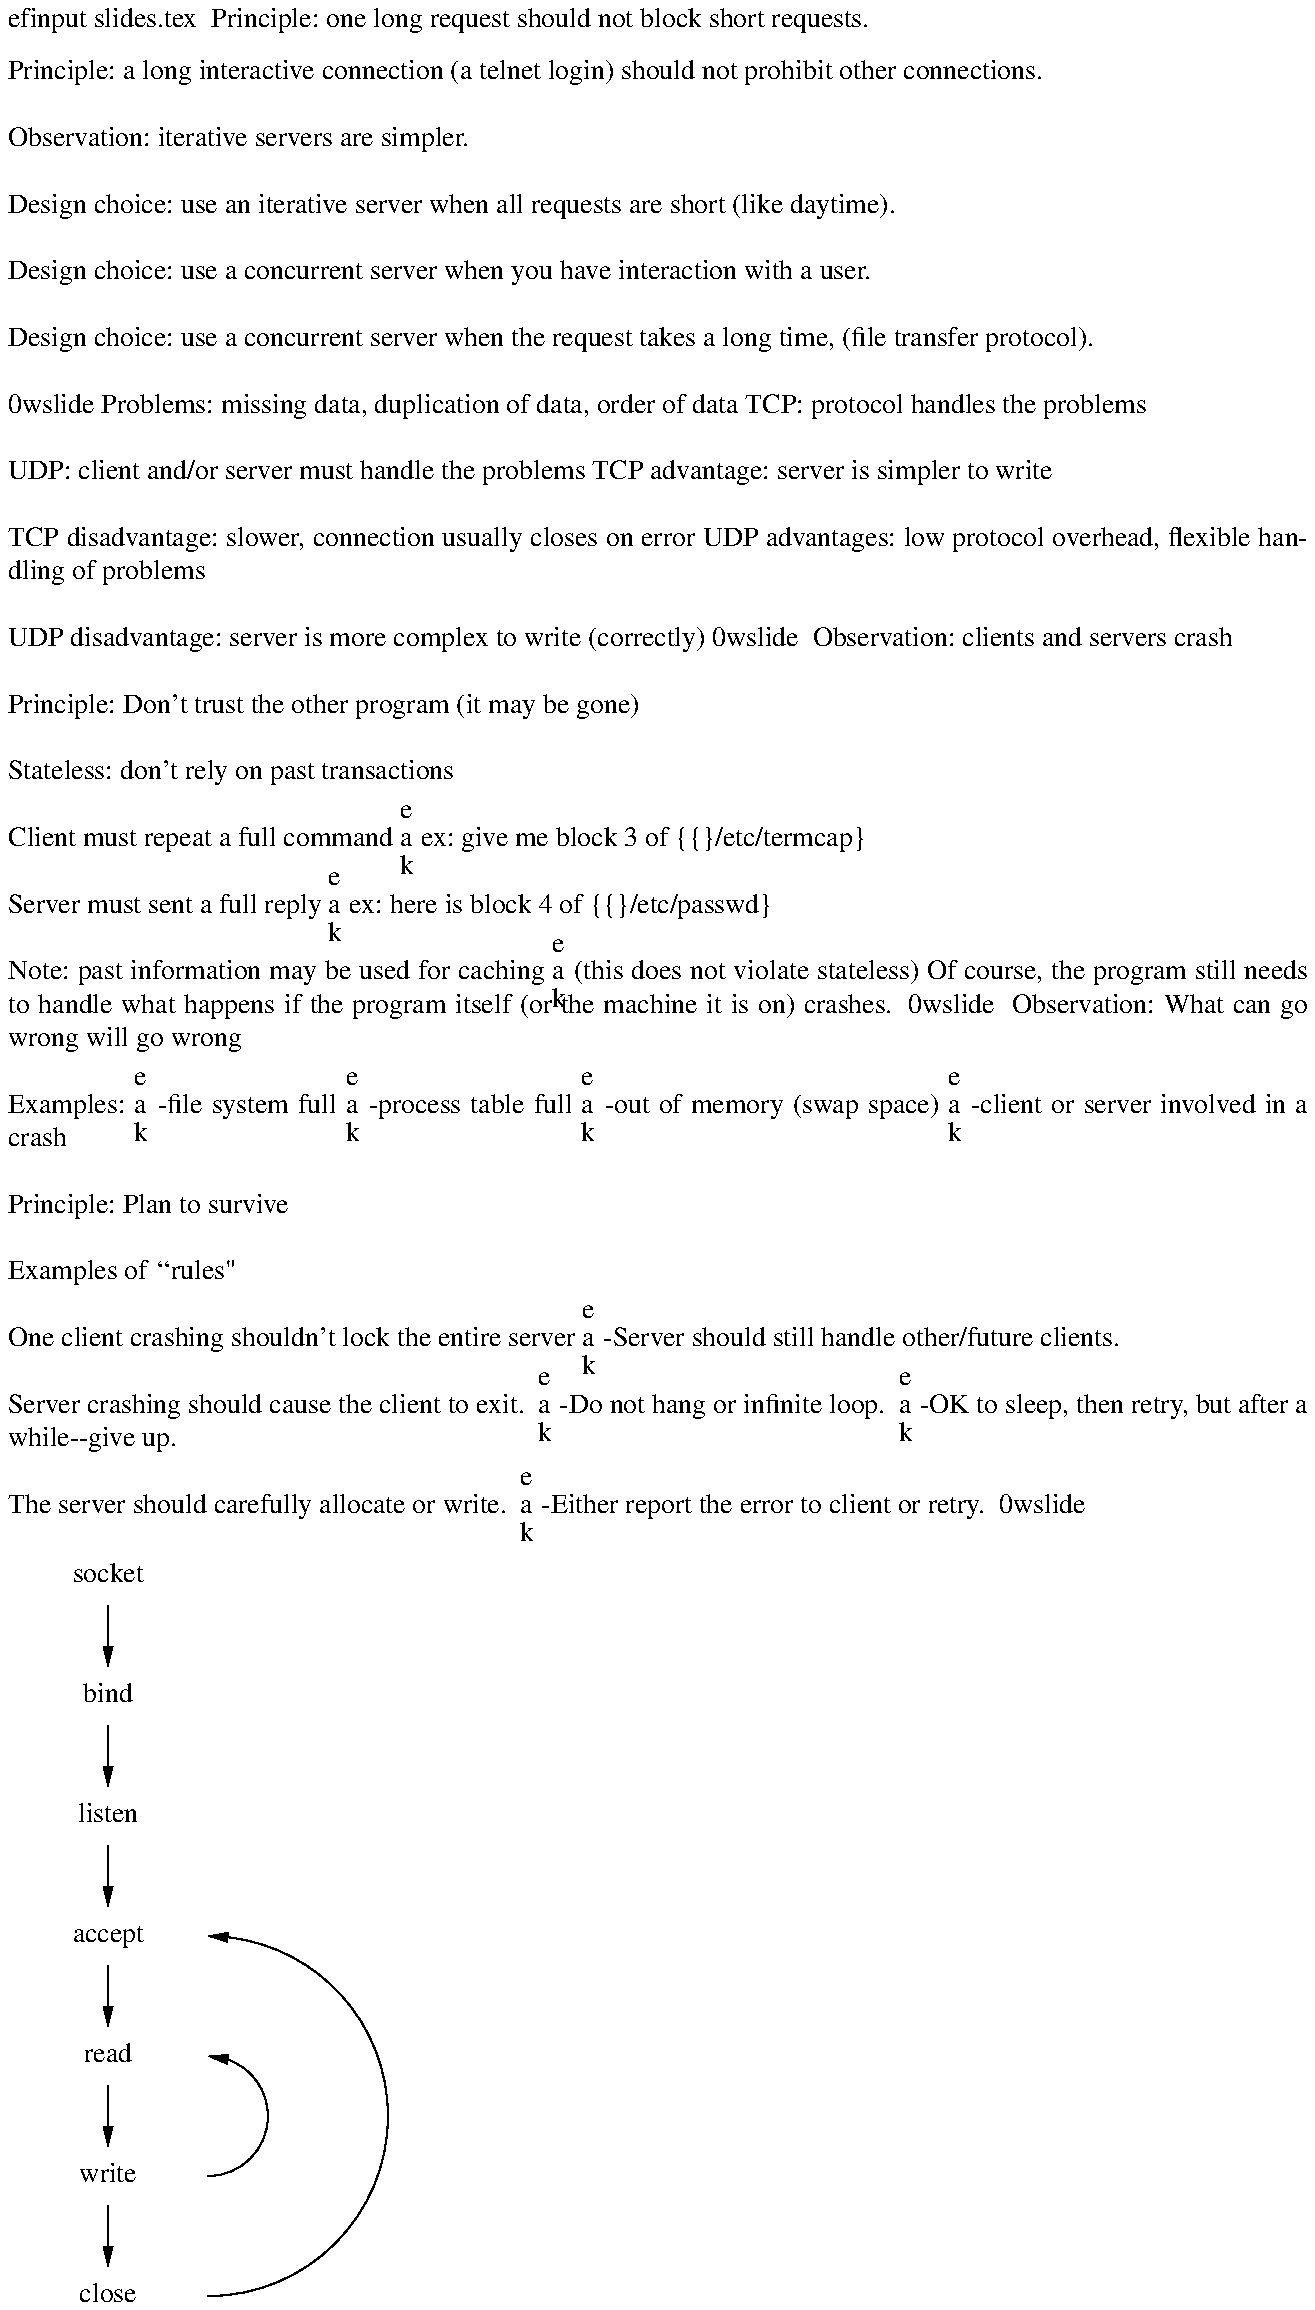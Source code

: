 \def\chapternumber{Chapter 8 --- Server Software Issues -- 4 June 2003}
\input slides.tex
\centerline{\bbf Chapter 8}
\centerline{Server Software Issues}

\centerline{\bbf Iterative vs. Concurrent}
\vt
Principle: one long request should not block short requests.

Principle: a long interactive connection (a telnet login) should not prohibit
other connections.

Observation: iterative servers are simpler.

Design choice: use an iterative server when all requests are
short (like daytime).

Design choice: use a concurrent server when you have interaction with a user.

Design choice: use a concurrent server when the request takes a long time,
(file transfer protocol).

\newslide
\centerline{\bbf Conection-Oriented vs. Connectionless}
\vt
Problems: missing data, duplication of data, order of data
\vt
TCP: protocol handles the problems

UDP: client and/or server must handle the problems
\vt
TCP advantage: server is simpler to write

TCP disadvantage: slower, connection usually closes on error
\vt
UDP advantages: low protocol overhead, flexible handling of problems

UDP disadvantage: server is more complex to write (correctly)
\newslide
\centerline{\bbf Stateless vs. Intelligent}

Observation: clients and servers crash

Principle: Don't trust the other program (it may be gone)

Stateless: don't rely on past transactions

Client must repeat a full command
\break
ex: give me block 3 of {\ltt{}/etc/termcap}

Server must sent a full reply
\break
ex: here is block 4 of {\ltt{}/etc/passwd}

Note: past information may be used for caching
\break
(this does not violate stateless)
\vt
Of course, the program still needs to handle what happens if the
program itself (or the machine it is on) crashes.
\newslide
\centerline{\bbf Robustness}
\bt
Observation: What can go wrong will go wrong

Examples:
\break
-file system full
\break
-process table full
\break
-out of memory (swap space)
\break
-client or server involved in a crash

Principle: Plan to survive

Examples of ``rules"

One client crashing shouldn't lock the entire server
\break
-Server should still handle other/future clients.

Server crashing should cause the client to exit.
\break
-Do not hang or infinite loop.
\break
-OK to sleep, then retry, but after a while--give up.

The server should carefully allocate or write.
\break
-Either report the error to client or retry.
\newslide
\centerline{\bbf Iterative, Connection-Oriented Server}
\centerline{Algorithm 8.1}
\vt
.PS
boxwid=1i
boxht=0.3i
Ss:box invisible "socket"
Sc:box invisible with .n at last box.s + (0,-boxht) "bind"
Sl:box invisible with .n at last box.s + (0,-boxht) "listen"
Sa:box invisible with .n at last box.s + (0,-boxht) "accept"
Sr:box invisible with .n at last box.s + (0,-boxht) "read"
Sw:box invisible with .n at last box.s + (0,-boxht) "write"
Scl:box invisible with .n at last box.s + (0,-boxht) "close"
Smcl:box invisible with .n at last box.s + (0,-boxht) "close master"
arrow from Ss.s to Sc.n
arrow from Sc.s to Sl.n
arrow from Sl.s to Sa.n
arrow from Sa.s to Sr.n
arrow from Sr.s to Sw.n
arrow from Sw.s to Scl.n
arrow from Scl.s to Smcl.n
arc rad 0.3i -> from Sw.e to Sr.e
arc rad 0.9i -> from Scl.e to Sa.e
.PE
\centerline{\box\graph}
\mfill
Chapter 10 gives detailed code
\newslide
\centerline{\bbf Iterative, Connectionless Server}
\centerline{Algorithm 8.2}
\vt
.PS
boxwid=1.5i
boxht=0.3i
Ss:box invisible "socket"
Sc:box invisible with .n at last box.s + (0,-boxht) "bind"
Sr:box invisible with .n at last box.s + (0,-boxht) "recvfrom"
Sw:box invisible with .n at last box.s + (0,-boxht) "sendto"
Scl:box invisible with .n at last box.s + (0,-boxht) "close"
arrow from Ss.s to Sc.n
arrow from Sc.s to Sr.n
arrow from Sr.s to Sw.n
arrow from Sw.s to Scl.n
arc rad 0.3i -> from Sw.e to Sr.e
.PE
\centerline{\box\graph}
\mfill
Chapter 9 gives detailed code
\newslide
\centerline{\bbf Concurrent, Connectionless Server}
\centerline{Algorithm 8.3}
\vt
.PS
boxwid=1.5i
boxht=0.3i
Ps:box invisible "socket"
Pc:box invisible with .n at last box.s + (0,-boxht) "bind"
Pa:box invisible with .n at last box.s + (0,-boxht) "recvfrom"
Pf:box invisible with .n at last box.s + (0,-boxht) "fork"
Pcla:box invisible with .n at last box.s + (0,-boxht) "close"
Pr:box invisible with .e at Pcla.w + (-0.5i,0) "compute"
Pw:box invisible with .n at last box.s + (0,-boxht) "sendto"
Pcl:box invisible with .n at last box.s + (0,-boxht) "exit"
arrow from Ps.s to Pc.n
arrow from Pc.s to Pa.n
arrow from Pa.s to Pf.n
arrow from Pf.s to Pcla.n
arrow from Pf.sw to Pr.ne
arrow from Pr.s to Pw.n
arrow from Pw.s to Pcl.n
arc rad 0.6i -> from Pf.e to Pa.e
.PE
\centerline{\box\graph}
\newslide
\centerline{\bbf Concurrent, Connection-Oriented Server}
\centerline{Algorithm 8.4}
\vt
.PS
boxwid=1i
boxht=0.3i
Ps:box invisible "socket"
Pc:box invisible with .n at last box.s + (0,-boxht) "bind"
Pl:box invisible with .n at last box.s + (0,-boxht) "listen"
Pa:box invisible with .n at last box.s + (0,-boxht) "accept"
Pf:box invisible with .n at last box.s + (0,-boxht) "fork"
Pcla:box invisible with .n at last box.s + (0,-boxht) "close"
Pmcla:box invisible with .n at last box.s + (0,-boxht) "close master"
Pcmb:box invisible with .e at Pcla.w + (-0.8i,0) "close master"
Pr:box invisible with .n at last box.s + (0,-boxht) "read"
Pw:box invisible with .n at last box.s + (0,-boxht) "write"
Pcl:box invisible with .n at last box.s + (0,-boxht) "close"
Pex:box invisible with .n at last box.s + (0,-boxht) "exit"
arrow from Ps.s to Pc.n
arrow from Pc.s to Pl.n
arrow from Pl.s to Pa.n
arrow from Pa.s to Pf.n
arrow from Pf.s to Pcla.n
arrow from Pcla.s to Pmcla.n
arrow from Pf.sw to Pcmb.ne
arrow from Pcmb.s to Pr.n
arrow from Pr.s to Pw.n
arrow from Pw.s to Pcl.n
arrow from Pcl.s to Pex.n
arc rad 0.3i -> from Pw.e to Pr.e
arc rad 0.6i -> from Pcla.e to Pa.e
.PE
\centerline{\box\graph}
\mfill
Chapter 11 gives detailed code
\bye
